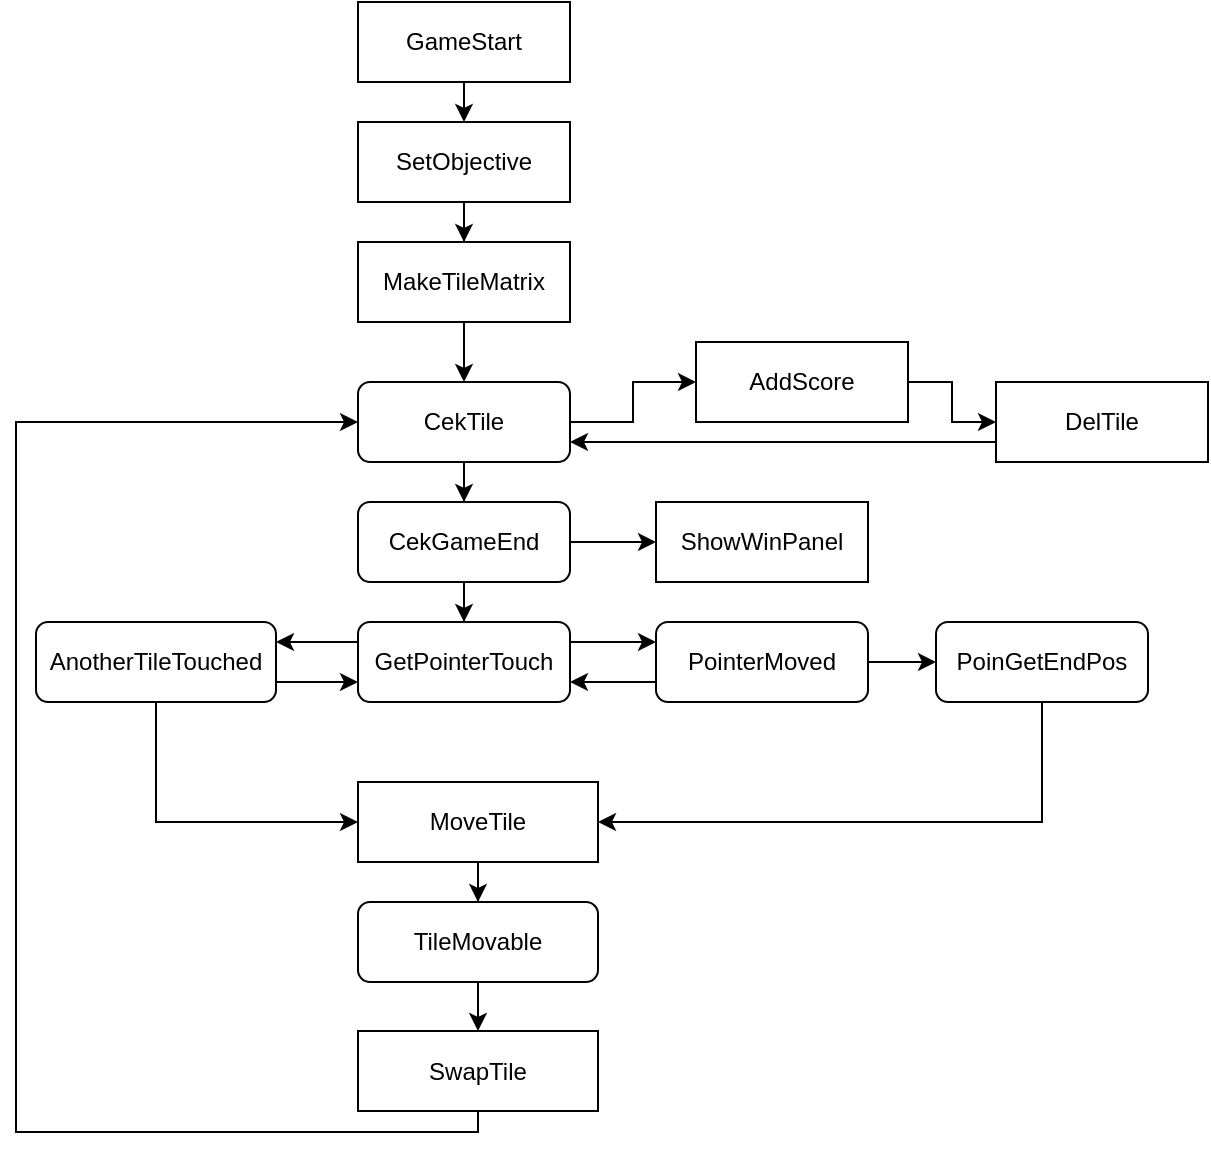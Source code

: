 <mxfile version="12.8.1" type="device"><diagram id="C5RBs43oDa-KdzZeNtuy" name="Page-1"><mxGraphModel dx="1021" dy="541" grid="1" gridSize="10" guides="1" tooltips="1" connect="1" arrows="1" fold="1" page="1" pageScale="1" pageWidth="827" pageHeight="1169" math="0" shadow="0"><root><mxCell id="WIyWlLk6GJQsqaUBKTNV-0"/><mxCell id="WIyWlLk6GJQsqaUBKTNV-1" parent="WIyWlLk6GJQsqaUBKTNV-0"/><mxCell id="lOf3RDJYq9hXgUdkMjhO-2" style="edgeStyle=orthogonalEdgeStyle;rounded=0;orthogonalLoop=1;jettySize=auto;html=1;" edge="1" parent="WIyWlLk6GJQsqaUBKTNV-1" source="lOf3RDJYq9hXgUdkMjhO-0"><mxGeometry relative="1" as="geometry"><mxPoint x="414" y="130" as="targetPoint"/></mxGeometry></mxCell><mxCell id="lOf3RDJYq9hXgUdkMjhO-0" value="GameStart" style="rounded=0;whiteSpace=wrap;html=1;" vertex="1" parent="WIyWlLk6GJQsqaUBKTNV-1"><mxGeometry x="361" y="70" width="106" height="40" as="geometry"/></mxCell><mxCell id="lOf3RDJYq9hXgUdkMjhO-8" style="edgeStyle=orthogonalEdgeStyle;rounded=0;orthogonalLoop=1;jettySize=auto;html=1;" edge="1" parent="WIyWlLk6GJQsqaUBKTNV-1" source="lOf3RDJYq9hXgUdkMjhO-39" target="lOf3RDJYq9hXgUdkMjhO-7"><mxGeometry relative="1" as="geometry"/></mxCell><mxCell id="lOf3RDJYq9hXgUdkMjhO-37" style="edgeStyle=orthogonalEdgeStyle;rounded=0;orthogonalLoop=1;jettySize=auto;html=1;entryX=0;entryY=0.5;entryDx=0;entryDy=0;" edge="1" parent="WIyWlLk6GJQsqaUBKTNV-1" source="lOf3RDJYq9hXgUdkMjhO-4" target="lOf3RDJYq9hXgUdkMjhO-36"><mxGeometry relative="1" as="geometry"/></mxCell><mxCell id="lOf3RDJYq9hXgUdkMjhO-4" value="CekTile" style="rounded=1;whiteSpace=wrap;html=1;" vertex="1" parent="WIyWlLk6GJQsqaUBKTNV-1"><mxGeometry x="361" y="260" width="106" height="40" as="geometry"/></mxCell><mxCell id="lOf3RDJYq9hXgUdkMjhO-15" style="edgeStyle=orthogonalEdgeStyle;rounded=0;orthogonalLoop=1;jettySize=auto;html=1;" edge="1" parent="WIyWlLk6GJQsqaUBKTNV-1" source="lOf3RDJYq9hXgUdkMjhO-7" target="lOf3RDJYq9hXgUdkMjhO-14"><mxGeometry relative="1" as="geometry"><Array as="points"><mxPoint x="480" y="390"/><mxPoint x="480" y="390"/></Array></mxGeometry></mxCell><mxCell id="lOf3RDJYq9hXgUdkMjhO-19" style="edgeStyle=orthogonalEdgeStyle;rounded=0;orthogonalLoop=1;jettySize=auto;html=1;" edge="1" parent="WIyWlLk6GJQsqaUBKTNV-1" source="lOf3RDJYq9hXgUdkMjhO-7" target="lOf3RDJYq9hXgUdkMjhO-18"><mxGeometry relative="1" as="geometry"><Array as="points"><mxPoint x="340" y="390"/><mxPoint x="340" y="390"/></Array></mxGeometry></mxCell><mxCell id="lOf3RDJYq9hXgUdkMjhO-7" value="GetPointerTouch" style="rounded=1;whiteSpace=wrap;html=1;" vertex="1" parent="WIyWlLk6GJQsqaUBKTNV-1"><mxGeometry x="361" y="380" width="106" height="40" as="geometry"/></mxCell><mxCell id="lOf3RDJYq9hXgUdkMjhO-12" style="edgeStyle=orthogonalEdgeStyle;rounded=0;orthogonalLoop=1;jettySize=auto;html=1;" edge="1" parent="WIyWlLk6GJQsqaUBKTNV-1" source="lOf3RDJYq9hXgUdkMjhO-9" target="lOf3RDJYq9hXgUdkMjhO-4"><mxGeometry relative="1" as="geometry"/></mxCell><mxCell id="lOf3RDJYq9hXgUdkMjhO-9" value="MakeTileMatrix" style="rounded=0;whiteSpace=wrap;html=1;" vertex="1" parent="WIyWlLk6GJQsqaUBKTNV-1"><mxGeometry x="361" y="190" width="106" height="40" as="geometry"/></mxCell><mxCell id="lOf3RDJYq9hXgUdkMjhO-21" style="edgeStyle=orthogonalEdgeStyle;rounded=0;orthogonalLoop=1;jettySize=auto;html=1;" edge="1" parent="WIyWlLk6GJQsqaUBKTNV-1" source="lOf3RDJYq9hXgUdkMjhO-14" target="lOf3RDJYq9hXgUdkMjhO-20"><mxGeometry relative="1" as="geometry"/></mxCell><mxCell id="lOf3RDJYq9hXgUdkMjhO-34" style="edgeStyle=orthogonalEdgeStyle;rounded=0;orthogonalLoop=1;jettySize=auto;html=1;entryX=1;entryY=0.75;entryDx=0;entryDy=0;" edge="1" parent="WIyWlLk6GJQsqaUBKTNV-1" source="lOf3RDJYq9hXgUdkMjhO-14" target="lOf3RDJYq9hXgUdkMjhO-7"><mxGeometry relative="1" as="geometry"><Array as="points"><mxPoint x="490" y="410"/><mxPoint x="490" y="410"/></Array></mxGeometry></mxCell><mxCell id="lOf3RDJYq9hXgUdkMjhO-14" value="PointerMoved" style="rounded=1;whiteSpace=wrap;html=1;" vertex="1" parent="WIyWlLk6GJQsqaUBKTNV-1"><mxGeometry x="510" y="380" width="106" height="40" as="geometry"/></mxCell><mxCell id="lOf3RDJYq9hXgUdkMjhO-31" style="edgeStyle=orthogonalEdgeStyle;rounded=0;orthogonalLoop=1;jettySize=auto;html=1;" edge="1" parent="WIyWlLk6GJQsqaUBKTNV-1" source="lOf3RDJYq9hXgUdkMjhO-18" target="lOf3RDJYq9hXgUdkMjhO-22"><mxGeometry relative="1" as="geometry"><Array as="points"><mxPoint x="260" y="480"/></Array></mxGeometry></mxCell><mxCell id="lOf3RDJYq9hXgUdkMjhO-35" style="edgeStyle=orthogonalEdgeStyle;rounded=0;orthogonalLoop=1;jettySize=auto;html=1;" edge="1" parent="WIyWlLk6GJQsqaUBKTNV-1" source="lOf3RDJYq9hXgUdkMjhO-18"><mxGeometry relative="1" as="geometry"><mxPoint x="361" y="410" as="targetPoint"/><Array as="points"><mxPoint x="340" y="410"/><mxPoint x="340" y="410"/></Array></mxGeometry></mxCell><mxCell id="lOf3RDJYq9hXgUdkMjhO-18" value="AnotherTileTouched" style="rounded=1;whiteSpace=wrap;html=1;" vertex="1" parent="WIyWlLk6GJQsqaUBKTNV-1"><mxGeometry x="200" y="380" width="120" height="40" as="geometry"/></mxCell><mxCell id="lOf3RDJYq9hXgUdkMjhO-25" style="edgeStyle=orthogonalEdgeStyle;rounded=0;orthogonalLoop=1;jettySize=auto;html=1;entryX=1;entryY=0.5;entryDx=0;entryDy=0;" edge="1" parent="WIyWlLk6GJQsqaUBKTNV-1" source="lOf3RDJYq9hXgUdkMjhO-20" target="lOf3RDJYq9hXgUdkMjhO-22"><mxGeometry relative="1" as="geometry"><Array as="points"><mxPoint x="703" y="480"/></Array></mxGeometry></mxCell><mxCell id="lOf3RDJYq9hXgUdkMjhO-20" value="PoinGetEndPos" style="rounded=1;whiteSpace=wrap;html=1;" vertex="1" parent="WIyWlLk6GJQsqaUBKTNV-1"><mxGeometry x="650" y="380" width="106" height="40" as="geometry"/></mxCell><mxCell id="lOf3RDJYq9hXgUdkMjhO-24" style="edgeStyle=orthogonalEdgeStyle;rounded=0;orthogonalLoop=1;jettySize=auto;html=1;" edge="1" parent="WIyWlLk6GJQsqaUBKTNV-1" source="lOf3RDJYq9hXgUdkMjhO-22" target="lOf3RDJYq9hXgUdkMjhO-23"><mxGeometry relative="1" as="geometry"/></mxCell><mxCell id="lOf3RDJYq9hXgUdkMjhO-22" value="MoveTile" style="rounded=0;whiteSpace=wrap;html=1;" vertex="1" parent="WIyWlLk6GJQsqaUBKTNV-1"><mxGeometry x="361" y="460" width="120" height="40" as="geometry"/></mxCell><mxCell id="lOf3RDJYq9hXgUdkMjhO-27" style="edgeStyle=orthogonalEdgeStyle;rounded=0;orthogonalLoop=1;jettySize=auto;html=1;" edge="1" parent="WIyWlLk6GJQsqaUBKTNV-1" source="lOf3RDJYq9hXgUdkMjhO-23" target="lOf3RDJYq9hXgUdkMjhO-26"><mxGeometry relative="1" as="geometry"/></mxCell><mxCell id="lOf3RDJYq9hXgUdkMjhO-23" value="TileMovable" style="rounded=1;whiteSpace=wrap;html=1;" vertex="1" parent="WIyWlLk6GJQsqaUBKTNV-1"><mxGeometry x="361" y="520" width="120" height="40" as="geometry"/></mxCell><mxCell id="lOf3RDJYq9hXgUdkMjhO-33" style="edgeStyle=orthogonalEdgeStyle;rounded=0;orthogonalLoop=1;jettySize=auto;html=1;entryX=0;entryY=0.5;entryDx=0;entryDy=0;" edge="1" parent="WIyWlLk6GJQsqaUBKTNV-1" source="lOf3RDJYq9hXgUdkMjhO-26" target="lOf3RDJYq9hXgUdkMjhO-4"><mxGeometry relative="1" as="geometry"><Array as="points"><mxPoint x="190" y="635"/><mxPoint x="190" y="280"/></Array></mxGeometry></mxCell><mxCell id="lOf3RDJYq9hXgUdkMjhO-26" value="SwapTile" style="rounded=0;whiteSpace=wrap;html=1;" vertex="1" parent="WIyWlLk6GJQsqaUBKTNV-1"><mxGeometry x="361" y="584.5" width="120" height="40" as="geometry"/></mxCell><mxCell id="lOf3RDJYq9hXgUdkMjhO-30" style="edgeStyle=orthogonalEdgeStyle;rounded=0;orthogonalLoop=1;jettySize=auto;html=1;" edge="1" parent="WIyWlLk6GJQsqaUBKTNV-1" source="lOf3RDJYq9hXgUdkMjhO-28" target="lOf3RDJYq9hXgUdkMjhO-4"><mxGeometry relative="1" as="geometry"><Array as="points"><mxPoint x="520" y="290"/><mxPoint x="520" y="290"/></Array></mxGeometry></mxCell><mxCell id="lOf3RDJYq9hXgUdkMjhO-28" value="DelTile" style="rounded=0;whiteSpace=wrap;html=1;" vertex="1" parent="WIyWlLk6GJQsqaUBKTNV-1"><mxGeometry x="680" y="260" width="106" height="40" as="geometry"/></mxCell><mxCell id="lOf3RDJYq9hXgUdkMjhO-38" style="edgeStyle=orthogonalEdgeStyle;rounded=0;orthogonalLoop=1;jettySize=auto;html=1;entryX=0;entryY=0.5;entryDx=0;entryDy=0;" edge="1" parent="WIyWlLk6GJQsqaUBKTNV-1" source="lOf3RDJYq9hXgUdkMjhO-36" target="lOf3RDJYq9hXgUdkMjhO-28"><mxGeometry relative="1" as="geometry"/></mxCell><mxCell id="lOf3RDJYq9hXgUdkMjhO-36" value="AddScore" style="rounded=0;whiteSpace=wrap;html=1;" vertex="1" parent="WIyWlLk6GJQsqaUBKTNV-1"><mxGeometry x="530" y="240" width="106" height="40" as="geometry"/></mxCell><mxCell id="lOf3RDJYq9hXgUdkMjhO-43" style="edgeStyle=orthogonalEdgeStyle;rounded=0;orthogonalLoop=1;jettySize=auto;html=1;" edge="1" parent="WIyWlLk6GJQsqaUBKTNV-1" source="lOf3RDJYq9hXgUdkMjhO-39" target="lOf3RDJYq9hXgUdkMjhO-42"><mxGeometry relative="1" as="geometry"/></mxCell><mxCell id="lOf3RDJYq9hXgUdkMjhO-39" value="CekGameEnd" style="rounded=1;whiteSpace=wrap;html=1;" vertex="1" parent="WIyWlLk6GJQsqaUBKTNV-1"><mxGeometry x="361" y="320" width="106" height="40" as="geometry"/></mxCell><mxCell id="lOf3RDJYq9hXgUdkMjhO-40" style="edgeStyle=orthogonalEdgeStyle;rounded=0;orthogonalLoop=1;jettySize=auto;html=1;" edge="1" parent="WIyWlLk6GJQsqaUBKTNV-1" source="lOf3RDJYq9hXgUdkMjhO-4" target="lOf3RDJYq9hXgUdkMjhO-39"><mxGeometry relative="1" as="geometry"><mxPoint x="414" y="300" as="sourcePoint"/><mxPoint x="414" y="370" as="targetPoint"/></mxGeometry></mxCell><mxCell id="lOf3RDJYq9hXgUdkMjhO-42" value="ShowWinPanel" style="rounded=0;whiteSpace=wrap;html=1;" vertex="1" parent="WIyWlLk6GJQsqaUBKTNV-1"><mxGeometry x="510" y="320" width="106" height="40" as="geometry"/></mxCell><mxCell id="lOf3RDJYq9hXgUdkMjhO-49" style="edgeStyle=orthogonalEdgeStyle;rounded=0;orthogonalLoop=1;jettySize=auto;html=1;entryX=0.5;entryY=0;entryDx=0;entryDy=0;" edge="1" parent="WIyWlLk6GJQsqaUBKTNV-1" source="lOf3RDJYq9hXgUdkMjhO-44" target="lOf3RDJYq9hXgUdkMjhO-9"><mxGeometry relative="1" as="geometry"/></mxCell><mxCell id="lOf3RDJYq9hXgUdkMjhO-44" value="SetObjective" style="rounded=0;whiteSpace=wrap;html=1;" vertex="1" parent="WIyWlLk6GJQsqaUBKTNV-1"><mxGeometry x="361" y="130" width="106" height="40" as="geometry"/></mxCell></root></mxGraphModel></diagram></mxfile>